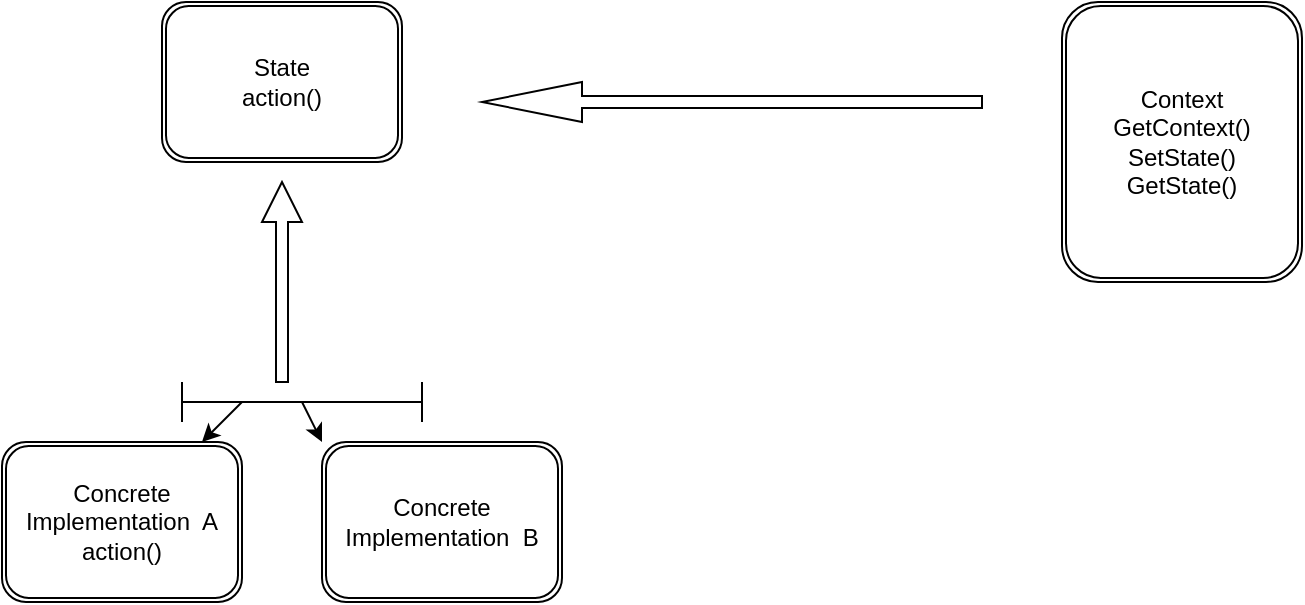 <mxfile>
    <diagram id="RAsS0MWrFuZNuajnFMC6" name="Page-1">
        <mxGraphModel dx="987" dy="334" grid="1" gridSize="10" guides="1" tooltips="1" connect="1" arrows="1" fold="1" page="1" pageScale="1" pageWidth="850" pageHeight="1100" math="0" shadow="0">
            <root>
                <mxCell id="0"/>
                <mxCell id="1" parent="0"/>
                <mxCell id="2" value="Context&lt;br&gt;GetContext()&lt;br&gt;SetState()&lt;br&gt;GetState()" style="shape=ext;double=1;rounded=1;whiteSpace=wrap;html=1;" vertex="1" parent="1">
                    <mxGeometry x="540" y="190" width="120" height="140" as="geometry"/>
                </mxCell>
                <mxCell id="3" value="State&lt;br&gt;action()" style="shape=ext;double=1;rounded=1;whiteSpace=wrap;html=1;" vertex="1" parent="1">
                    <mxGeometry x="90" y="190" width="120" height="80" as="geometry"/>
                </mxCell>
                <mxCell id="4" value="Concrete Implementation&amp;nbsp; A&lt;br&gt;action()" style="shape=ext;double=1;rounded=1;whiteSpace=wrap;html=1;" vertex="1" parent="1">
                    <mxGeometry x="10" y="410" width="120" height="80" as="geometry"/>
                </mxCell>
                <mxCell id="6" value="Concrete Implementation&amp;nbsp; B" style="shape=ext;double=1;rounded=1;whiteSpace=wrap;html=1;" vertex="1" parent="1">
                    <mxGeometry x="170" y="410" width="120" height="80" as="geometry"/>
                </mxCell>
                <mxCell id="11" style="edgeStyle=none;html=1;exitX=0.5;exitY=0.5;exitDx=0;exitDy=0;exitPerimeter=0;entryX=0;entryY=0;entryDx=0;entryDy=0;" edge="1" parent="1" source="7" target="6">
                    <mxGeometry relative="1" as="geometry"/>
                </mxCell>
                <mxCell id="12" style="edgeStyle=none;html=1;exitX=0.25;exitY=0.5;exitDx=0;exitDy=0;exitPerimeter=0;" edge="1" parent="1" source="7" target="4">
                    <mxGeometry relative="1" as="geometry"/>
                </mxCell>
                <mxCell id="7" value="" style="shape=crossbar;whiteSpace=wrap;html=1;rounded=1;direction=south;rotation=-90;" vertex="1" parent="1">
                    <mxGeometry x="150" y="330" width="20" height="120" as="geometry"/>
                </mxCell>
                <mxCell id="8" value="" style="shape=singleArrow;direction=north;whiteSpace=wrap;html=1;" vertex="1" parent="1">
                    <mxGeometry x="140" y="280" width="20" height="100" as="geometry"/>
                </mxCell>
                <mxCell id="9" value="" style="shape=singleArrow;direction=west;whiteSpace=wrap;html=1;" vertex="1" parent="1">
                    <mxGeometry x="250" y="230" width="250" height="20" as="geometry"/>
                </mxCell>
            </root>
        </mxGraphModel>
    </diagram>
</mxfile>